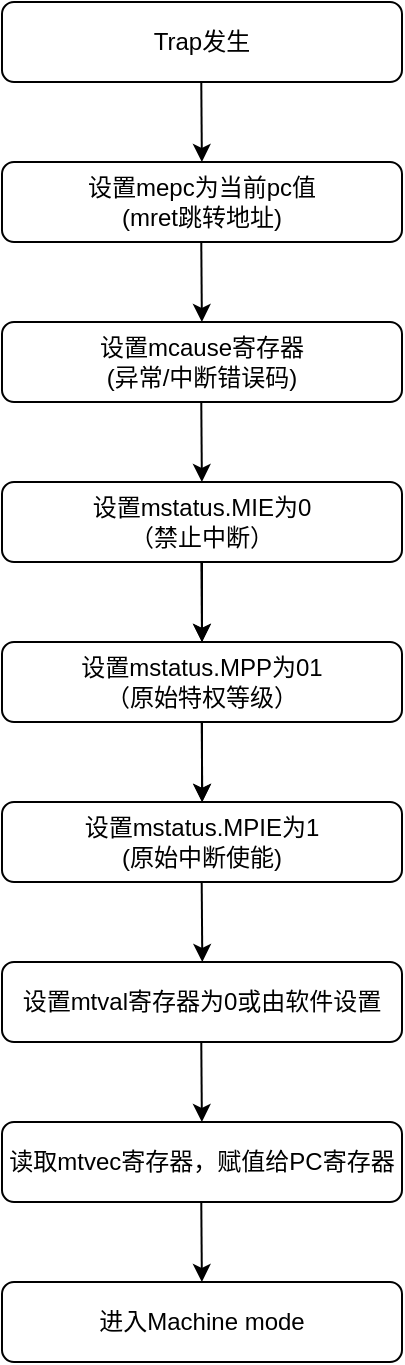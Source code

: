 <mxfile version="21.5.0" type="device">
  <diagram name="第 1 页" id="-5Eo2MPcMec6CBDZF8cL">
    <mxGraphModel dx="566" dy="855" grid="1" gridSize="10" guides="1" tooltips="1" connect="1" arrows="1" fold="1" page="1" pageScale="1" pageWidth="1169" pageHeight="827" math="0" shadow="0">
      <root>
        <mxCell id="0" />
        <mxCell id="1" parent="0" />
        <mxCell id="aqEMlm_nCdYBNIzLByCw-15" value="" style="edgeStyle=orthogonalEdgeStyle;rounded=0;orthogonalLoop=1;jettySize=auto;html=1;" edge="1" parent="1" source="aqEMlm_nCdYBNIzLByCw-1" target="aqEMlm_nCdYBNIzLByCw-2">
          <mxGeometry relative="1" as="geometry" />
        </mxCell>
        <mxCell id="aqEMlm_nCdYBNIzLByCw-24" value="" style="edgeStyle=orthogonalEdgeStyle;rounded=0;orthogonalLoop=1;jettySize=auto;html=1;" edge="1" parent="1" source="aqEMlm_nCdYBNIzLByCw-1" target="aqEMlm_nCdYBNIzLByCw-3">
          <mxGeometry relative="1" as="geometry" />
        </mxCell>
        <mxCell id="aqEMlm_nCdYBNIzLByCw-1" value="设置mstatus.MIE为0&lt;br&gt;（禁止中断）" style="rounded=1;whiteSpace=wrap;html=1;" vertex="1" parent="1">
          <mxGeometry x="90" y="280" width="200" height="40" as="geometry" />
        </mxCell>
        <mxCell id="aqEMlm_nCdYBNIzLByCw-2" value="设置mstatus.MPP为01&lt;br&gt;（原始特权等级）" style="rounded=1;whiteSpace=wrap;html=1;" vertex="1" parent="1">
          <mxGeometry x="90" y="360" width="200" height="40" as="geometry" />
        </mxCell>
        <mxCell id="aqEMlm_nCdYBNIzLByCw-3" value="设置mstatus.MPIE为1&lt;br&gt;(原始中断使能)" style="rounded=1;whiteSpace=wrap;html=1;" vertex="1" parent="1">
          <mxGeometry x="90" y="440" width="200" height="40" as="geometry" />
        </mxCell>
        <mxCell id="aqEMlm_nCdYBNIzLByCw-6" value="设置mtval寄存器为0或由软件设置" style="rounded=1;whiteSpace=wrap;html=1;" vertex="1" parent="1">
          <mxGeometry x="90" y="520" width="200" height="40" as="geometry" />
        </mxCell>
        <mxCell id="aqEMlm_nCdYBNIzLByCw-7" value="进入Machine mode" style="rounded=1;whiteSpace=wrap;html=1;" vertex="1" parent="1">
          <mxGeometry x="90" y="680" width="200" height="40" as="geometry" />
        </mxCell>
        <mxCell id="aqEMlm_nCdYBNIzLByCw-8" value="" style="endArrow=classic;html=1;rounded=0;" edge="1" parent="1">
          <mxGeometry width="50" height="50" relative="1" as="geometry">
            <mxPoint x="189.7" y="320" as="sourcePoint" />
            <mxPoint x="190" y="360" as="targetPoint" />
          </mxGeometry>
        </mxCell>
        <mxCell id="aqEMlm_nCdYBNIzLByCw-9" value="" style="endArrow=classic;html=1;rounded=0;" edge="1" parent="1">
          <mxGeometry width="50" height="50" relative="1" as="geometry">
            <mxPoint x="189.85" y="400" as="sourcePoint" />
            <mxPoint x="190.15" y="440" as="targetPoint" />
          </mxGeometry>
        </mxCell>
        <mxCell id="aqEMlm_nCdYBNIzLByCw-10" value="" style="endArrow=classic;html=1;rounded=0;" edge="1" parent="1">
          <mxGeometry width="50" height="50" relative="1" as="geometry">
            <mxPoint x="189.85" y="480" as="sourcePoint" />
            <mxPoint x="190.15" y="520" as="targetPoint" />
          </mxGeometry>
        </mxCell>
        <mxCell id="aqEMlm_nCdYBNIzLByCw-13" value="" style="endArrow=classic;html=1;rounded=0;" edge="1" parent="1">
          <mxGeometry width="50" height="50" relative="1" as="geometry">
            <mxPoint x="189.64" y="560" as="sourcePoint" />
            <mxPoint x="189.94" y="600" as="targetPoint" />
          </mxGeometry>
        </mxCell>
        <mxCell id="aqEMlm_nCdYBNIzLByCw-14" value="Trap发生" style="rounded=1;whiteSpace=wrap;html=1;" vertex="1" parent="1">
          <mxGeometry x="90" y="40" width="200" height="40" as="geometry" />
        </mxCell>
        <mxCell id="aqEMlm_nCdYBNIzLByCw-16" value="" style="endArrow=classic;html=1;rounded=0;" edge="1" parent="1">
          <mxGeometry width="50" height="50" relative="1" as="geometry">
            <mxPoint x="189.64" y="80" as="sourcePoint" />
            <mxPoint x="189.94" y="120" as="targetPoint" />
          </mxGeometry>
        </mxCell>
        <mxCell id="aqEMlm_nCdYBNIzLByCw-17" value="设置mepc为当前pc值&lt;br&gt;(mret跳转地址)" style="rounded=1;whiteSpace=wrap;html=1;" vertex="1" parent="1">
          <mxGeometry x="90" y="120" width="200" height="40" as="geometry" />
        </mxCell>
        <mxCell id="aqEMlm_nCdYBNIzLByCw-23" value="设置mcause寄存器&lt;br&gt;(异常/中断错误码)" style="rounded=1;whiteSpace=wrap;html=1;" vertex="1" parent="1">
          <mxGeometry x="90" y="200" width="200" height="40" as="geometry" />
        </mxCell>
        <mxCell id="aqEMlm_nCdYBNIzLByCw-25" value="" style="endArrow=classic;html=1;rounded=0;" edge="1" parent="1">
          <mxGeometry width="50" height="50" relative="1" as="geometry">
            <mxPoint x="189.64" y="160" as="sourcePoint" />
            <mxPoint x="189.94" y="200" as="targetPoint" />
          </mxGeometry>
        </mxCell>
        <mxCell id="aqEMlm_nCdYBNIzLByCw-26" value="" style="endArrow=classic;html=1;rounded=0;" edge="1" parent="1">
          <mxGeometry width="50" height="50" relative="1" as="geometry">
            <mxPoint x="189.64" y="240" as="sourcePoint" />
            <mxPoint x="189.94" y="280" as="targetPoint" />
          </mxGeometry>
        </mxCell>
        <mxCell id="aqEMlm_nCdYBNIzLByCw-27" value="读取mtvec寄存器，赋值给PC寄存器" style="rounded=1;whiteSpace=wrap;html=1;" vertex="1" parent="1">
          <mxGeometry x="90" y="600" width="200" height="40" as="geometry" />
        </mxCell>
        <mxCell id="aqEMlm_nCdYBNIzLByCw-28" value="" style="endArrow=classic;html=1;rounded=0;" edge="1" parent="1">
          <mxGeometry width="50" height="50" relative="1" as="geometry">
            <mxPoint x="189.64" y="640" as="sourcePoint" />
            <mxPoint x="189.94" y="680" as="targetPoint" />
          </mxGeometry>
        </mxCell>
      </root>
    </mxGraphModel>
  </diagram>
</mxfile>
